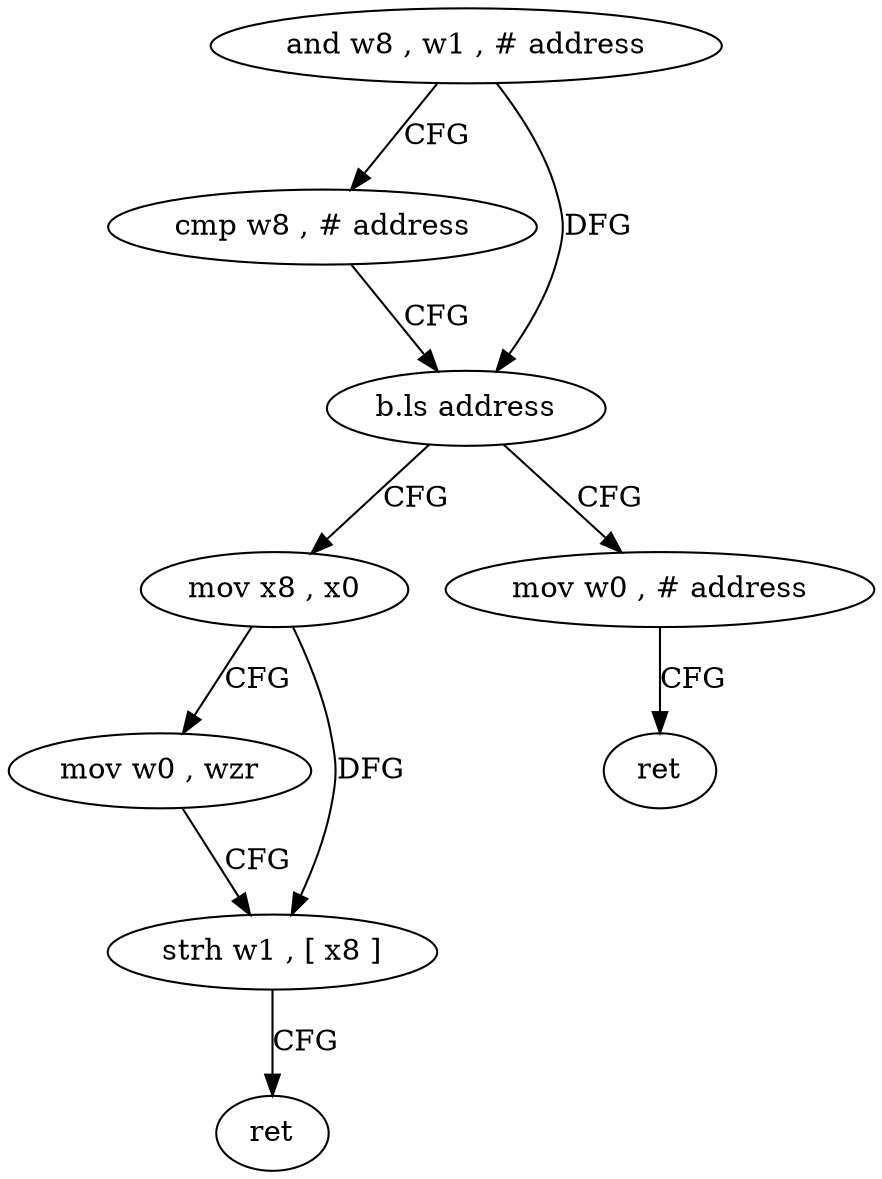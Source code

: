 digraph "func" {
"181168" [label = "and w8 , w1 , # address" ]
"181172" [label = "cmp w8 , # address" ]
"181176" [label = "b.ls address" ]
"181188" [label = "mov x8 , x0" ]
"181180" [label = "mov w0 , # address" ]
"181192" [label = "mov w0 , wzr" ]
"181196" [label = "strh w1 , [ x8 ]" ]
"181200" [label = "ret" ]
"181184" [label = "ret" ]
"181168" -> "181172" [ label = "CFG" ]
"181168" -> "181176" [ label = "DFG" ]
"181172" -> "181176" [ label = "CFG" ]
"181176" -> "181188" [ label = "CFG" ]
"181176" -> "181180" [ label = "CFG" ]
"181188" -> "181192" [ label = "CFG" ]
"181188" -> "181196" [ label = "DFG" ]
"181180" -> "181184" [ label = "CFG" ]
"181192" -> "181196" [ label = "CFG" ]
"181196" -> "181200" [ label = "CFG" ]
}
